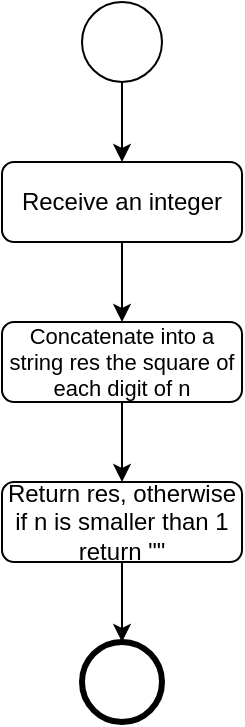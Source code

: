 <mxfile version="25.0.1">
  <diagram name="Page-1" id="gcOh2L13ghurHqlArtQZ">
    <mxGraphModel dx="1183" dy="696" grid="1" gridSize="10" guides="1" tooltips="1" connect="1" arrows="1" fold="1" page="1" pageScale="1" pageWidth="827" pageHeight="1169" background="#ffffff" math="0" shadow="0">
      <root>
        <mxCell id="0" />
        <mxCell id="1" parent="0" />
        <mxCell id="pkoyU2fwOPBfZemE1w7x-201" style="edgeStyle=orthogonalEdgeStyle;rounded=0;orthogonalLoop=1;jettySize=auto;html=1;exitX=0.5;exitY=1;exitDx=0;exitDy=0;entryX=0.5;entryY=0;entryDx=0;entryDy=0;" edge="1" parent="1" source="pkoyU2fwOPBfZemE1w7x-194" target="pkoyU2fwOPBfZemE1w7x-195">
          <mxGeometry relative="1" as="geometry" />
        </mxCell>
        <mxCell id="pkoyU2fwOPBfZemE1w7x-194" value="" style="ellipse;whiteSpace=wrap;html=1;aspect=fixed;" vertex="1" parent="1">
          <mxGeometry x="360" y="200" width="40" height="40" as="geometry" />
        </mxCell>
        <mxCell id="pkoyU2fwOPBfZemE1w7x-195" value="Receive an integer" style="rounded=1;whiteSpace=wrap;html=1;" vertex="1" parent="1">
          <mxGeometry x="320" y="280" width="120" height="40" as="geometry" />
        </mxCell>
        <mxCell id="pkoyU2fwOPBfZemE1w7x-229" style="edgeStyle=orthogonalEdgeStyle;rounded=0;orthogonalLoop=1;jettySize=auto;html=1;exitX=0.5;exitY=1;exitDx=0;exitDy=0;entryX=0.5;entryY=0;entryDx=0;entryDy=0;" edge="1" parent="1" source="pkoyU2fwOPBfZemE1w7x-195" target="pkoyU2fwOPBfZemE1w7x-224">
          <mxGeometry relative="1" as="geometry">
            <mxPoint x="380" y="324" as="sourcePoint" />
          </mxGeometry>
        </mxCell>
        <mxCell id="pkoyU2fwOPBfZemE1w7x-230" style="edgeStyle=orthogonalEdgeStyle;rounded=0;orthogonalLoop=1;jettySize=auto;html=1;exitX=0.5;exitY=1;exitDx=0;exitDy=0;entryX=0.5;entryY=0;entryDx=0;entryDy=0;" edge="1" parent="1" source="pkoyU2fwOPBfZemE1w7x-224">
          <mxGeometry relative="1" as="geometry">
            <mxPoint x="380" y="440" as="targetPoint" />
          </mxGeometry>
        </mxCell>
        <mxCell id="pkoyU2fwOPBfZemE1w7x-224" value="Concatenate into a string res the square of each digit of n" style="rounded=1;whiteSpace=wrap;html=1;fontSize=11;" vertex="1" parent="1">
          <mxGeometry x="320" y="360" width="120" height="40" as="geometry" />
        </mxCell>
        <mxCell id="pkoyU2fwOPBfZemE1w7x-239" style="edgeStyle=orthogonalEdgeStyle;rounded=0;orthogonalLoop=1;jettySize=auto;html=1;exitX=0.5;exitY=1;exitDx=0;exitDy=0;entryX=0.5;entryY=0;entryDx=0;entryDy=0;" edge="1" parent="1" source="pkoyU2fwOPBfZemE1w7x-242" target="pkoyU2fwOPBfZemE1w7x-241">
          <mxGeometry relative="1" as="geometry">
            <mxPoint x="563" y="547" as="sourcePoint" />
          </mxGeometry>
        </mxCell>
        <mxCell id="pkoyU2fwOPBfZemE1w7x-241" value="" style="ellipse;whiteSpace=wrap;html=1;aspect=fixed;strokeWidth=3;" vertex="1" parent="1">
          <mxGeometry x="360" y="520" width="40" height="40" as="geometry" />
        </mxCell>
        <mxCell id="pkoyU2fwOPBfZemE1w7x-242" value="Return res, otherwise if n is smaller than 1 return &quot;&quot;" style="rounded=1;whiteSpace=wrap;html=1;" vertex="1" parent="1">
          <mxGeometry x="320" y="440" width="120" height="40" as="geometry" />
        </mxCell>
      </root>
    </mxGraphModel>
  </diagram>
</mxfile>
